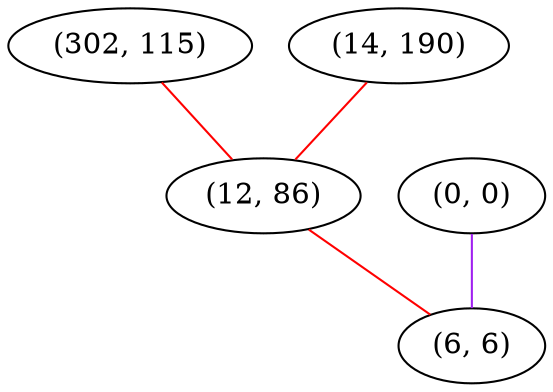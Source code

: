 graph "" {
"(302, 115)";
"(14, 190)";
"(12, 86)";
"(0, 0)";
"(6, 6)";
"(302, 115)" -- "(12, 86)"  [color=red, key=0, weight=1];
"(14, 190)" -- "(12, 86)"  [color=red, key=0, weight=1];
"(12, 86)" -- "(6, 6)"  [color=red, key=0, weight=1];
"(0, 0)" -- "(6, 6)"  [color=purple, key=0, weight=4];
}
